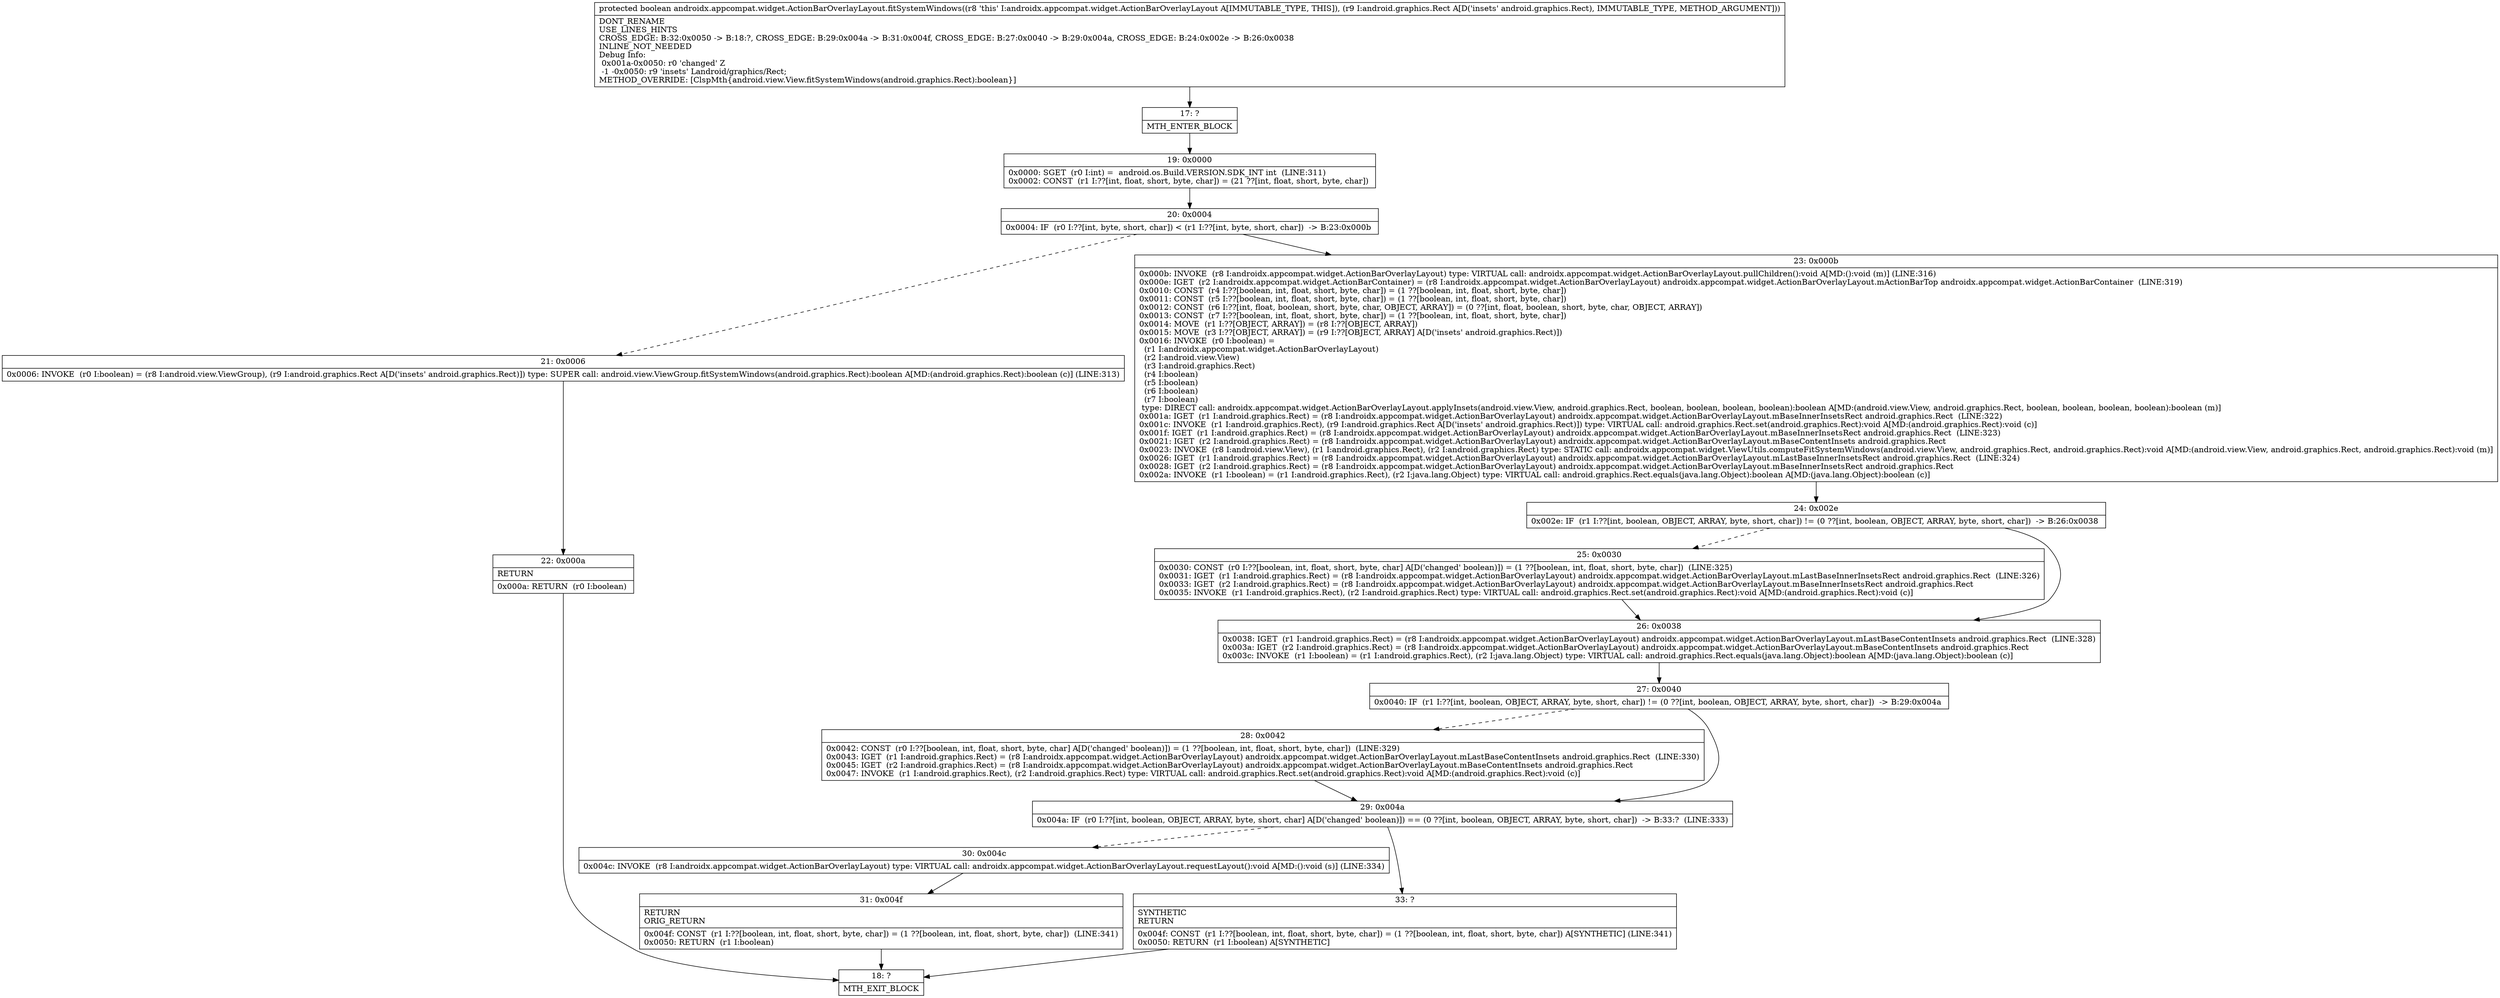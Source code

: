digraph "CFG forandroidx.appcompat.widget.ActionBarOverlayLayout.fitSystemWindows(Landroid\/graphics\/Rect;)Z" {
Node_17 [shape=record,label="{17\:\ ?|MTH_ENTER_BLOCK\l}"];
Node_19 [shape=record,label="{19\:\ 0x0000|0x0000: SGET  (r0 I:int) =  android.os.Build.VERSION.SDK_INT int  (LINE:311)\l0x0002: CONST  (r1 I:??[int, float, short, byte, char]) = (21 ??[int, float, short, byte, char]) \l}"];
Node_20 [shape=record,label="{20\:\ 0x0004|0x0004: IF  (r0 I:??[int, byte, short, char]) \< (r1 I:??[int, byte, short, char])  \-\> B:23:0x000b \l}"];
Node_21 [shape=record,label="{21\:\ 0x0006|0x0006: INVOKE  (r0 I:boolean) = (r8 I:android.view.ViewGroup), (r9 I:android.graphics.Rect A[D('insets' android.graphics.Rect)]) type: SUPER call: android.view.ViewGroup.fitSystemWindows(android.graphics.Rect):boolean A[MD:(android.graphics.Rect):boolean (c)] (LINE:313)\l}"];
Node_22 [shape=record,label="{22\:\ 0x000a|RETURN\l|0x000a: RETURN  (r0 I:boolean) \l}"];
Node_18 [shape=record,label="{18\:\ ?|MTH_EXIT_BLOCK\l}"];
Node_23 [shape=record,label="{23\:\ 0x000b|0x000b: INVOKE  (r8 I:androidx.appcompat.widget.ActionBarOverlayLayout) type: VIRTUAL call: androidx.appcompat.widget.ActionBarOverlayLayout.pullChildren():void A[MD:():void (m)] (LINE:316)\l0x000e: IGET  (r2 I:androidx.appcompat.widget.ActionBarContainer) = (r8 I:androidx.appcompat.widget.ActionBarOverlayLayout) androidx.appcompat.widget.ActionBarOverlayLayout.mActionBarTop androidx.appcompat.widget.ActionBarContainer  (LINE:319)\l0x0010: CONST  (r4 I:??[boolean, int, float, short, byte, char]) = (1 ??[boolean, int, float, short, byte, char]) \l0x0011: CONST  (r5 I:??[boolean, int, float, short, byte, char]) = (1 ??[boolean, int, float, short, byte, char]) \l0x0012: CONST  (r6 I:??[int, float, boolean, short, byte, char, OBJECT, ARRAY]) = (0 ??[int, float, boolean, short, byte, char, OBJECT, ARRAY]) \l0x0013: CONST  (r7 I:??[boolean, int, float, short, byte, char]) = (1 ??[boolean, int, float, short, byte, char]) \l0x0014: MOVE  (r1 I:??[OBJECT, ARRAY]) = (r8 I:??[OBJECT, ARRAY]) \l0x0015: MOVE  (r3 I:??[OBJECT, ARRAY]) = (r9 I:??[OBJECT, ARRAY] A[D('insets' android.graphics.Rect)]) \l0x0016: INVOKE  (r0 I:boolean) = \l  (r1 I:androidx.appcompat.widget.ActionBarOverlayLayout)\l  (r2 I:android.view.View)\l  (r3 I:android.graphics.Rect)\l  (r4 I:boolean)\l  (r5 I:boolean)\l  (r6 I:boolean)\l  (r7 I:boolean)\l type: DIRECT call: androidx.appcompat.widget.ActionBarOverlayLayout.applyInsets(android.view.View, android.graphics.Rect, boolean, boolean, boolean, boolean):boolean A[MD:(android.view.View, android.graphics.Rect, boolean, boolean, boolean, boolean):boolean (m)]\l0x001a: IGET  (r1 I:android.graphics.Rect) = (r8 I:androidx.appcompat.widget.ActionBarOverlayLayout) androidx.appcompat.widget.ActionBarOverlayLayout.mBaseInnerInsetsRect android.graphics.Rect  (LINE:322)\l0x001c: INVOKE  (r1 I:android.graphics.Rect), (r9 I:android.graphics.Rect A[D('insets' android.graphics.Rect)]) type: VIRTUAL call: android.graphics.Rect.set(android.graphics.Rect):void A[MD:(android.graphics.Rect):void (c)]\l0x001f: IGET  (r1 I:android.graphics.Rect) = (r8 I:androidx.appcompat.widget.ActionBarOverlayLayout) androidx.appcompat.widget.ActionBarOverlayLayout.mBaseInnerInsetsRect android.graphics.Rect  (LINE:323)\l0x0021: IGET  (r2 I:android.graphics.Rect) = (r8 I:androidx.appcompat.widget.ActionBarOverlayLayout) androidx.appcompat.widget.ActionBarOverlayLayout.mBaseContentInsets android.graphics.Rect \l0x0023: INVOKE  (r8 I:android.view.View), (r1 I:android.graphics.Rect), (r2 I:android.graphics.Rect) type: STATIC call: androidx.appcompat.widget.ViewUtils.computeFitSystemWindows(android.view.View, android.graphics.Rect, android.graphics.Rect):void A[MD:(android.view.View, android.graphics.Rect, android.graphics.Rect):void (m)]\l0x0026: IGET  (r1 I:android.graphics.Rect) = (r8 I:androidx.appcompat.widget.ActionBarOverlayLayout) androidx.appcompat.widget.ActionBarOverlayLayout.mLastBaseInnerInsetsRect android.graphics.Rect  (LINE:324)\l0x0028: IGET  (r2 I:android.graphics.Rect) = (r8 I:androidx.appcompat.widget.ActionBarOverlayLayout) androidx.appcompat.widget.ActionBarOverlayLayout.mBaseInnerInsetsRect android.graphics.Rect \l0x002a: INVOKE  (r1 I:boolean) = (r1 I:android.graphics.Rect), (r2 I:java.lang.Object) type: VIRTUAL call: android.graphics.Rect.equals(java.lang.Object):boolean A[MD:(java.lang.Object):boolean (c)]\l}"];
Node_24 [shape=record,label="{24\:\ 0x002e|0x002e: IF  (r1 I:??[int, boolean, OBJECT, ARRAY, byte, short, char]) != (0 ??[int, boolean, OBJECT, ARRAY, byte, short, char])  \-\> B:26:0x0038 \l}"];
Node_25 [shape=record,label="{25\:\ 0x0030|0x0030: CONST  (r0 I:??[boolean, int, float, short, byte, char] A[D('changed' boolean)]) = (1 ??[boolean, int, float, short, byte, char])  (LINE:325)\l0x0031: IGET  (r1 I:android.graphics.Rect) = (r8 I:androidx.appcompat.widget.ActionBarOverlayLayout) androidx.appcompat.widget.ActionBarOverlayLayout.mLastBaseInnerInsetsRect android.graphics.Rect  (LINE:326)\l0x0033: IGET  (r2 I:android.graphics.Rect) = (r8 I:androidx.appcompat.widget.ActionBarOverlayLayout) androidx.appcompat.widget.ActionBarOverlayLayout.mBaseInnerInsetsRect android.graphics.Rect \l0x0035: INVOKE  (r1 I:android.graphics.Rect), (r2 I:android.graphics.Rect) type: VIRTUAL call: android.graphics.Rect.set(android.graphics.Rect):void A[MD:(android.graphics.Rect):void (c)]\l}"];
Node_26 [shape=record,label="{26\:\ 0x0038|0x0038: IGET  (r1 I:android.graphics.Rect) = (r8 I:androidx.appcompat.widget.ActionBarOverlayLayout) androidx.appcompat.widget.ActionBarOverlayLayout.mLastBaseContentInsets android.graphics.Rect  (LINE:328)\l0x003a: IGET  (r2 I:android.graphics.Rect) = (r8 I:androidx.appcompat.widget.ActionBarOverlayLayout) androidx.appcompat.widget.ActionBarOverlayLayout.mBaseContentInsets android.graphics.Rect \l0x003c: INVOKE  (r1 I:boolean) = (r1 I:android.graphics.Rect), (r2 I:java.lang.Object) type: VIRTUAL call: android.graphics.Rect.equals(java.lang.Object):boolean A[MD:(java.lang.Object):boolean (c)]\l}"];
Node_27 [shape=record,label="{27\:\ 0x0040|0x0040: IF  (r1 I:??[int, boolean, OBJECT, ARRAY, byte, short, char]) != (0 ??[int, boolean, OBJECT, ARRAY, byte, short, char])  \-\> B:29:0x004a \l}"];
Node_28 [shape=record,label="{28\:\ 0x0042|0x0042: CONST  (r0 I:??[boolean, int, float, short, byte, char] A[D('changed' boolean)]) = (1 ??[boolean, int, float, short, byte, char])  (LINE:329)\l0x0043: IGET  (r1 I:android.graphics.Rect) = (r8 I:androidx.appcompat.widget.ActionBarOverlayLayout) androidx.appcompat.widget.ActionBarOverlayLayout.mLastBaseContentInsets android.graphics.Rect  (LINE:330)\l0x0045: IGET  (r2 I:android.graphics.Rect) = (r8 I:androidx.appcompat.widget.ActionBarOverlayLayout) androidx.appcompat.widget.ActionBarOverlayLayout.mBaseContentInsets android.graphics.Rect \l0x0047: INVOKE  (r1 I:android.graphics.Rect), (r2 I:android.graphics.Rect) type: VIRTUAL call: android.graphics.Rect.set(android.graphics.Rect):void A[MD:(android.graphics.Rect):void (c)]\l}"];
Node_29 [shape=record,label="{29\:\ 0x004a|0x004a: IF  (r0 I:??[int, boolean, OBJECT, ARRAY, byte, short, char] A[D('changed' boolean)]) == (0 ??[int, boolean, OBJECT, ARRAY, byte, short, char])  \-\> B:33:?  (LINE:333)\l}"];
Node_30 [shape=record,label="{30\:\ 0x004c|0x004c: INVOKE  (r8 I:androidx.appcompat.widget.ActionBarOverlayLayout) type: VIRTUAL call: androidx.appcompat.widget.ActionBarOverlayLayout.requestLayout():void A[MD:():void (s)] (LINE:334)\l}"];
Node_31 [shape=record,label="{31\:\ 0x004f|RETURN\lORIG_RETURN\l|0x004f: CONST  (r1 I:??[boolean, int, float, short, byte, char]) = (1 ??[boolean, int, float, short, byte, char])  (LINE:341)\l0x0050: RETURN  (r1 I:boolean) \l}"];
Node_33 [shape=record,label="{33\:\ ?|SYNTHETIC\lRETURN\l|0x004f: CONST  (r1 I:??[boolean, int, float, short, byte, char]) = (1 ??[boolean, int, float, short, byte, char]) A[SYNTHETIC] (LINE:341)\l0x0050: RETURN  (r1 I:boolean) A[SYNTHETIC]\l}"];
MethodNode[shape=record,label="{protected boolean androidx.appcompat.widget.ActionBarOverlayLayout.fitSystemWindows((r8 'this' I:androidx.appcompat.widget.ActionBarOverlayLayout A[IMMUTABLE_TYPE, THIS]), (r9 I:android.graphics.Rect A[D('insets' android.graphics.Rect), IMMUTABLE_TYPE, METHOD_ARGUMENT]))  | DONT_RENAME\lUSE_LINES_HINTS\lCROSS_EDGE: B:32:0x0050 \-\> B:18:?, CROSS_EDGE: B:29:0x004a \-\> B:31:0x004f, CROSS_EDGE: B:27:0x0040 \-\> B:29:0x004a, CROSS_EDGE: B:24:0x002e \-\> B:26:0x0038\lINLINE_NOT_NEEDED\lDebug Info:\l  0x001a\-0x0050: r0 'changed' Z\l  \-1 \-0x0050: r9 'insets' Landroid\/graphics\/Rect;\lMETHOD_OVERRIDE: [ClspMth\{android.view.View.fitSystemWindows(android.graphics.Rect):boolean\}]\l}"];
MethodNode -> Node_17;Node_17 -> Node_19;
Node_19 -> Node_20;
Node_20 -> Node_21[style=dashed];
Node_20 -> Node_23;
Node_21 -> Node_22;
Node_22 -> Node_18;
Node_23 -> Node_24;
Node_24 -> Node_25[style=dashed];
Node_24 -> Node_26;
Node_25 -> Node_26;
Node_26 -> Node_27;
Node_27 -> Node_28[style=dashed];
Node_27 -> Node_29;
Node_28 -> Node_29;
Node_29 -> Node_30[style=dashed];
Node_29 -> Node_33;
Node_30 -> Node_31;
Node_31 -> Node_18;
Node_33 -> Node_18;
}


